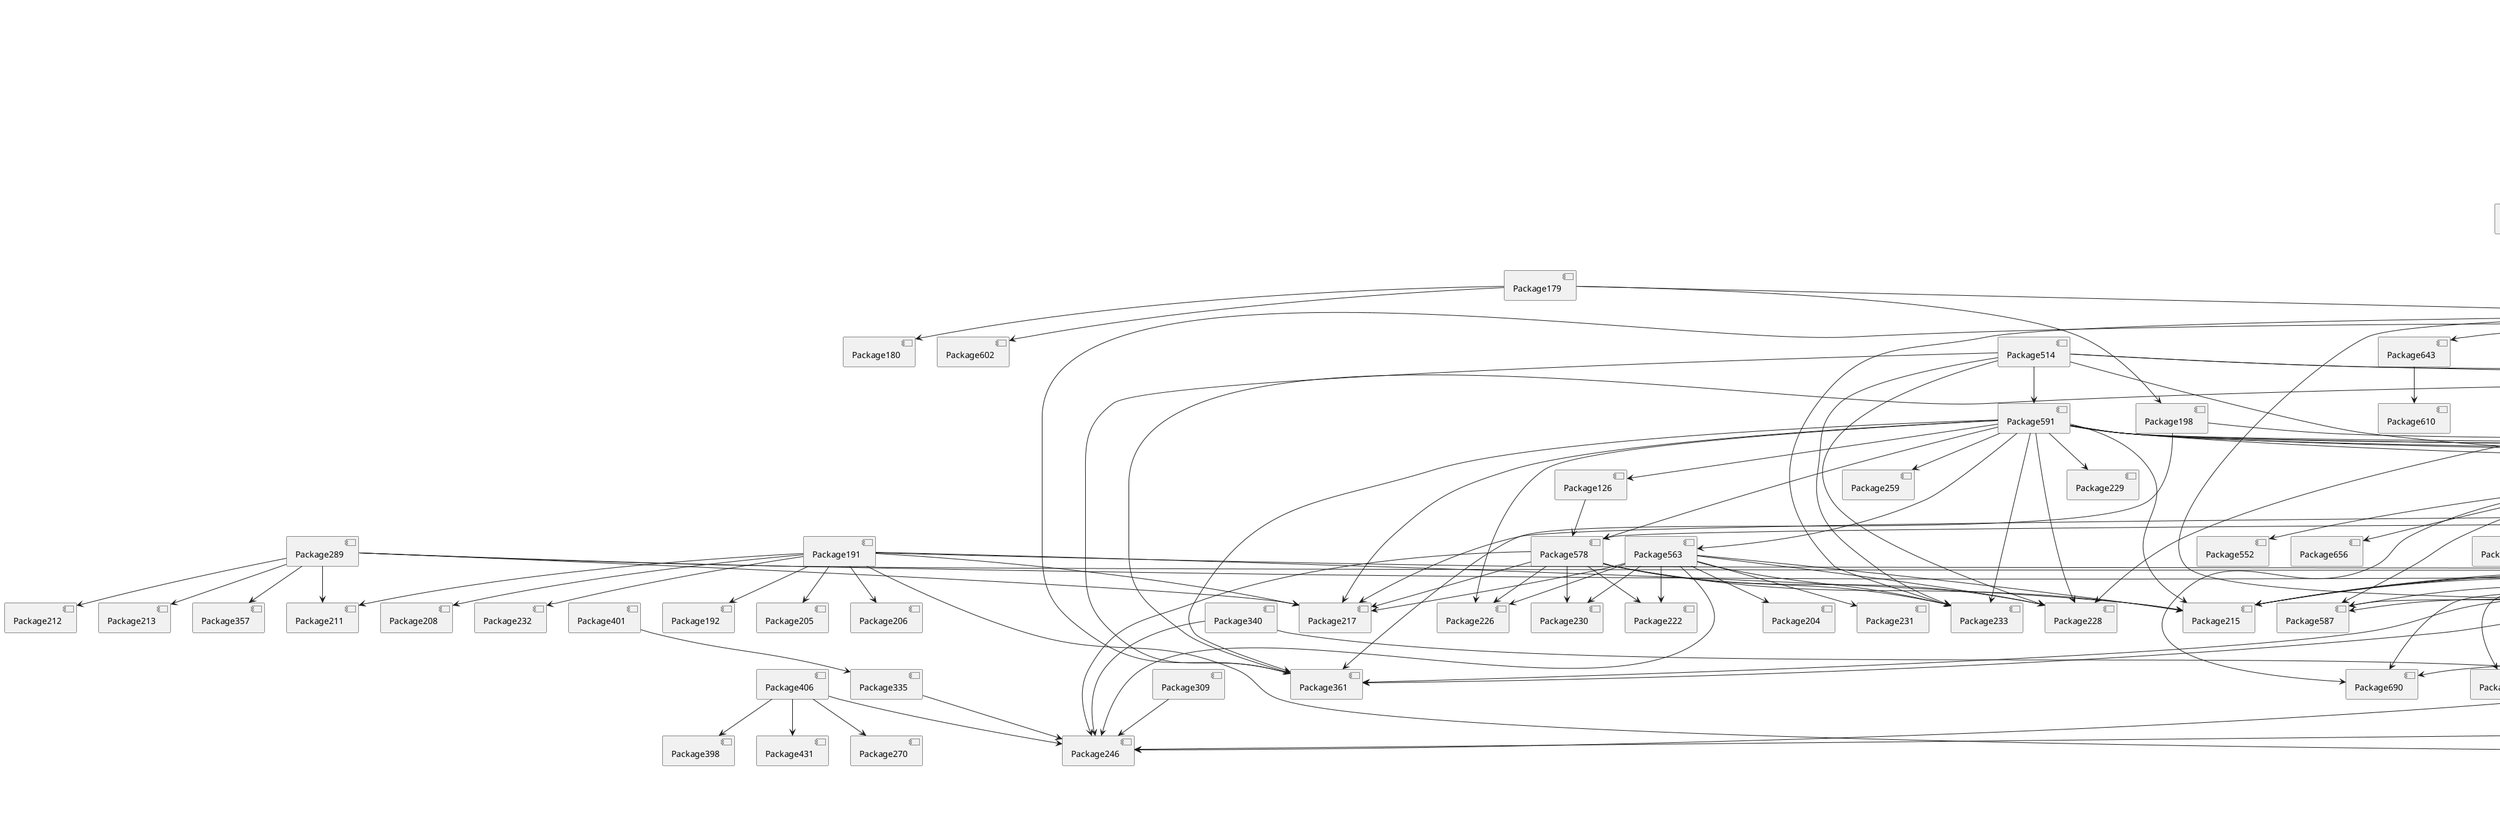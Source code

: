 @startuml
component Package3
component Package51
component Package297
component Package570
component Package175
component Package55
component Package508
component Package523
component Package591
component Package414
component Package283
component Package446
component Package405
component Package490
component Package339
component Package532
component Package171
component Package585
component Package432
component Package140
component Package519
component Package407
component Package631
component Package186
component Package102
component Package289
component Package546
component Package437
component Package54
component Package630
component Package646
component Package456
component Package413
component Package447
component Package548
component Package307
component Package582
component Package495
component Package541
component Package87
component Package199
component Package609
component Package139
component Package549
component Package281
component Package105
component Package543
component Package278
component Package485
component Package275
component Package53
component Package191
component Package624
component Package201
component Package489
component Package340
component Package529
component Package125
component Package534
component Package537
component Package559
component Package323
component Package287
component Package133
component Package491
component Package498
component Package603
component Package521
component Package282
component Package502
component Package129
component Package487
component Package299
component Package535
component Package430
component Package326
component Package486
component Package638
component Package504
component Package518
component Package538
component Package342
component Package539
component Package542
component Package293
component Package436
component Package346
component Package598
component Package493
component Package477
component Package279
component Package501
component Package159
component Package406
component Package56
component Package343
component Package648
component Package153
component Package403
component Package516
component Package336
component Package615
component Package202
component Package496
component Package476
component Package633
component Package274
component Package527
component Package276
component Package306
component Package284
component Package608
component Package286
component Package515
component Package161
component Package509
component Package645
component Package312
component Package579
component Package488
component Package404
component Package421
component Package526
component Package302
component Package511
component Package612
component Package410
component Package604
component Package573
component Package500
component Package494
component Package574
component Package512
component Package415
component Package154
component Package308
component Package309
component Package530
component Package503
component Package507
component Package522
component Package497
component Package277
component Package513
component Package181
component Package314
component Package545
component Package179
component Package525
component Package517
component Package625
component Package104
component Package506
component Package311
component Package298
component Package560
component Package461
component Package540
component Package606
component Package649
component Package52
component Package335
component Package605
component Package577
component Package505
component Package134
component Package514
component Package401
component Package618
component Package295
component Package416
component Package533
component Package167
component Package611
component Package402
component Package632
component Package455
component Package168
component Package544
component Package626
component Package337
component Package310
component Package499
component Package331
component Package576
component Package647
component Package528
component Package531
component Package301
component Package280
component Package296
component Package347
component Package189
component Package300
component Package550
component Package132
component Package459
component Package152
component Package650
component Package520
component Package617
component Package492
component Package613
component Package1
component Package408
component Package536
component Package143
component Package285
component Package288
component Package409
component Package163
component Package400
component Package411
component Package315
component Package439
component Package165
component Package108
component Package106
component Package313
component Package203
component Package120
component Package428
component Package84
component Package294
component Package628
component Package524
component Package292
component Package304
component Package90
component Package164
component Package317
component Package412
component Package510
component Package178
component Package422
component Package547
component Package157
component Package303
component Package623
component Package124
component Package2
component Package166
component Package291
component Package162
component Package290
component Package305
component Package4
component Package5
component Package6
component Package7
component Package8
component Package9
component Package10
component Package11
component Package12
component Package13
component Package14
component Package15
component Package16
component Package17
component Package18
component Package19
component Package20
component Package21
component Package22
component Package23
component Package24
component Package25
component Package26
component Package27
component Package28
component Package29
component Package30
component Package31
component Package32
component Package33
component Package34
component Package35
component Package36
component Package37
component Package38
component Package39
component Package40
component Package41
component Package42
component Package43
component Package44
component Package45
component Package46
component Package47
component Package48
component Package49
component Package50
component Package57
component Package58
component Package59
component Package60
component Package61
component Package62
component Package63
component Package64
component Package65
component Package66
component Package67
component Package68
component Package69
component Package70
component Package71
component Package72
component Package73
component Package74
component Package75
component Package76
component Package77
component Package78
component Package79
component Package80
component Package81
component Package82
component Package83
component Package85
component Package86
component Package88
component Package89
component Package91
component Package92
component Package93
component Package94
component Package95
component Package96
component Package97
component Package98
component Package99
component Package100
component Package101
component Package103
component Package107
component Package109
component Package110
component Package111
component Package112
component Package113
component Package114
component Package115
component Package116
component Package117
component Package118
component Package119
component Package121
component Package122
component Package123
component Package126
component Package127
component Package128
component Package130
component Package131
component Package135
component Package136
component Package137
component Package138
component Package141
component Package142
component Package144
component Package145
component Package146
component Package147
component Package148
component Package149
component Package150
component Package151
component Package155
component Package156
component Package158
component Package160
component Package169
component Package170
component Package174
component Package177
component Package180
component Package182
component Package183
component Package184
component Package185
component Package187
component Package188
component Package190
component Package192
component Package198
component Package204
component Package205
component Package206
component Package207
component Package208
component Package209
component Package210
component Package211
component Package212
component Package213
component Package214
component Package215
component Package216
component Package217
component Package218
component Package219
component Package220
component Package221
component Package222
component Package223
component Package224
component Package225
component Package226
component Package227
component Package228
component Package229
component Package230
component Package231
component Package232
component Package233
component Package234
component Package235
component Package236
component Package237
component Package238
component Package239
component Package240
component Package241
component Package242
component Package243
component Package244
component Package245
component Package246
component Package247
component Package248
component Package249
component Package250
component Package251
component Package252
component Package253
component Package254
component Package255
component Package256
component Package257
component Package258
component Package259
component Package260
component Package261
component Package262
component Package263
component Package264
component Package265
component Package266
component Package267
component Package268
component Package269
component Package270
component Package271
component Package272
component Package273
component Package316
component Package318
component Package319
component Package320
component Package321
component Package322
component Package324
component Package325
component Package327
component Package328
component Package329
component Package330
component Package332
component Package333
component Package334
component Package338
component Package341
component Package344
component Package345
component Package348
component Package349
component Package350
component Package351
component Package352
component Package353
component Package354
component Package355
component Package356
component Package357
component Package358
component Package359
component Package360
component Package361
component Package362
component Package363
component Package364
component Package365
component Package366
component Package367
component Package368
component Package369
component Package370
component Package371
component Package372
component Package373
component Package374
component Package375
component Package376
component Package377
component Package378
component Package379
component Package380
component Package381
component Package382
component Package383
component Package384
component Package385
component Package386
component Package387
component Package388
component Package389
component Package390
component Package391
component Package392
component Package393
component Package394
component Package395
component Package396
component Package397
component Package398
component Package399
component Package417
component Package418
component Package419
component Package420
component Package423
component Package424
component Package425
component Package426
component Package427
component Package429
component Package431
component Package433
component Package434
component Package435
component Package438
component Package440
component Package441
component Package442
component Package443
component Package444
component Package445
component Package448
component Package449
component Package450
component Package451
component Package452
component Package453
component Package454
component Package457
component Package458
component Package460
component Package462
component Package463
component Package464
component Package465
component Package466
component Package467
component Package468
component Package469
component Package470
component Package471
component Package472
component Package473
component Package474
component Package475
component Package478
component Package479
component Package480
component Package481
component Package482
component Package483
component Package484
component Package551
component Package552
component Package553
component Package554
component Package555
component Package556
component Package557
component Package558
component Package561
component Package562
component Package563
component Package564
component Package565
component Package566
component Package567
component Package568
component Package569
component Package571
component Package572
component Package575
component Package578
component Package580
component Package581
component Package583
component Package584
component Package586
component Package587
component Package588
component Package589
component Package590
component Package592
component Package593
component Package594
component Package595
component Package596
component Package597
component Package599
component Package600
component Package601
component Package602
component Package607
component Package610
component Package614
component Package616
component Package621
component Package622
component Package627
component Package629
component Package634
component Package635
component Package636
component Package637
component Package639
component Package640
component Package641
component Package642
component Package643
component Package644
component Package651
component Package652
component Package653
component Package654
component Package655
component Package656
component Package657
component Package658
component Package659
component Package660
component Package661
component Package662
component Package663
component Package664
component Package665
component Package666
component Package667
component Package668
component Package669
component Package670
component Package671
component Package672
component Package673
component Package674
component Package675
component Package676
component Package677
component Package678
component Package679
component Package680
component Package681
component Package682
component Package683
component Package684
component Package685
component Package686
component Package687
component Package688
component Package689
component Package690
component Package691
component Package692
component Package693
component Package694
component Package695
component Package696
component Package697
component Package698
component Package699
component Package700
component Package701
component Package702
component Package703
component Package704
component Package705
component Package706
component Package707
component O-Package
Package3 --> Package4
Package3 --> Package5
Package3 --> Package6
Package3 --> Package7
Package3 --> Package8
Package3 --> Package9
Package3 --> Package10
Package3 --> Package11
Package3 --> Package12
Package3 --> Package13
Package3 --> Package14
Package3 --> Package15
Package3 --> Package16
Package3 --> Package17
Package3 --> Package18
Package3 --> Package19
Package3 --> Package20
Package3 --> Package23
Package3 --> Package25
Package3 --> Package673
Package51 --> Package37
Package51 --> Package50
Package51 --> Package242
Package51 --> Package578
Package297 --> Package236
Package297 --> Package245
Package297 --> Package327
Package297 --> Package368
Package297 --> Package458
Package570 --> Package570
Package570 --> Package621
Package570 --> Package622
Package570 --> Package68
Package570 --> Package110
Package570 --> Package117
Package570 --> Package236
Package570 --> Package251
Package570 --> Package273
Package570 --> Package361
Package570 --> Package364
Package570 --> Package580
Package570 --> Package581
Package175 --> Package175
Package175 --> Package185
Package175 --> Package184
Package175 --> Package609
Package175 --> Package19
Package175 --> Package20
Package175 --> Package23
Package175 --> Package27
Package175 --> Package43
Package175 --> Package45
Package175 --> Package48
Package175 --> Package81
Package175 --> Package101
Package175 --> Package107
Package175 --> Package111
Package175 --> Package113
Package175 --> Package118
Package175 --> Package160
Package175 --> Package209
Package175 --> Package218
Package175 --> Package355
Package175 --> Package444
Package175 --> Package458
Package175 --> Package460
Package175 --> Package595
Package175 --> Package636
Package175 --> Package673
Package175 --> Package199
Package175 --> Package360
Package175 --> Package637
Package175 --> Package644
Package175 --> Package671
Package55 --> Package41
Package55 --> Package58
Package55 --> Package62
Package55 --> Package64
Package55 --> Package65
Package55 --> Package77
Package55 --> Package80
Package55 --> Package142
Package55 --> Package221
Package55 --> Package240
Package55 --> Package458
Package508 --> Package393
Package508 --> Package463
Package508 --> Package675
Package508 --> Package676
Package523 --> Package570
Package523 --> Package675
Package523 --> Package676
Package591 --> Package126
Package591 --> Package215
Package591 --> Package217
Package591 --> Package226
Package591 --> Package228
Package591 --> Package229
Package591 --> Package233
Package591 --> Package236
Package591 --> Package251
Package591 --> Package255
Package591 --> Package258
Package591 --> Package259
Package591 --> Package361
Package591 --> Package364
Package591 --> Package458
Package591 --> Package563
Package591 --> Package578
Package414 --> Package426
Package414 --> Package465
Package414 --> Package466
Package414 --> Package467
Package414 --> Package471
Package414 --> Package483
Package283 --> Package236
Package283 --> Package322
Package283 --> Package327
Package283 --> Package368
Package283 --> Package371
Package446 --> Package359
Package446 --> Package470
Package405 --> Package243
Package405 --> Package253
Package405 --> Package267
Package405 --> Package271
Package405 --> Package324
Package405 --> Package349
Package405 --> Package353
Package405 --> Package423
Package405 --> Package424
Package405 --> Package425
Package405 --> Package435
Package405 --> Package451
Package405 --> Package452
Package405 --> Package453
Package405 --> Package457
Package405 --> Package484
Package490 --> Package552
Package490 --> Package562
Package490 --> Package587
Package490 --> Package588
Package490 --> Package593
Package490 --> Package656
Package490 --> Package690
Package490 --> Package693
Package490 --> Package694
Package490 --> Package695
Package490 --> Package696
Package339 --> Package49
Package339 --> Package249
Package339 --> Package260
Package339 --> Package268
Package339 --> Package344
Package339 --> Package662
Package339 --> Package663
Package339 --> Package666
Package339 --> Package684
Package532 --> Package228
Package532 --> Package233
Package532 --> Package236
Package532 --> Package361
Package532 --> Package364
Package532 --> Package570
Package532 --> Package676
Package532 --> Package685
Package171 --> Package27
Package171 --> Package31
Package171 --> Package32
Package171 --> Package45
Package171 --> Package64
Package171 --> Package67
Package171 --> Package75
Package171 --> Package170
Package171 --> Package250
Package171 --> Package444
Package171 --> Package460
Package585 --> Package215
Package585 --> Package216
Package585 --> Package235
Package585 --> Package268
Package585 --> Package575
Package432 --> Package253
Package432 --> Package271
Package432 --> Package329
Package432 --> Package435
Package432 --> Package457
Package432 --> Package467
Package432 --> Package484
Package140 --> Package642
Package140 --> Package701
Package140 --> Package702
Package140 --> Package705
Package140 --> Package706
Package519 --> Package570
Package519 --> Package675
Package519 --> Package676
Package407 --> Package19
Package407 --> Package20
Package407 --> Package21
Package407 --> Package22
Package407 --> Package23
Package407 --> Package24
Package631 --> Package627
Package631 --> Package634
Package186 --> Package183
Package102 --> Package40
Package102 --> Package76
Package102 --> Package114
Package102 --> Package128
Package102 --> Package130
Package102 --> Package135
Package102 --> Package354
Package102 --> Package355
Package102 --> Package671
Package102 --> Package677
Package289 --> Package211
Package289 --> Package212
Package289 --> Package213
Package289 --> Package217
Package289 --> Package357
Package289 --> Package663
Package289 --> Package666
Package546 --> Package397
Package546 --> Package570
Package546 --> Package668
Package437 --> Package460
Package54 --> Package57
Package54 --> Package59
Package54 --> Package61
Package630 --> Package175
Package646 --> Package651
Package646 --> Package652
Package646 --> Package653
Package646 --> Package654
Package456 --> Package72
Package456 --> Package99
Package456 --> Package123
Package456 --> Package131
Package456 --> Package264
Package456 --> Package429
Package456 --> Package445
Package456 --> Package449
Package413 --> Package349
Package413 --> Package484
Package447 --> Package438
Package447 --> Package458
Package548 --> Package107
Package548 --> Package111
Package548 --> Package360
Package548 --> Package458
Package548 --> Package566
Package548 --> Package589
Package548 --> Package685
Package548 --> Package686
Package307 --> Package341
Package582 --> Package46
Package582 --> Package215
Package582 --> Package216
Package582 --> Package220
Package582 --> Package236
Package582 --> Package258
Package582 --> Package360
Package582 --> Package462
Package582 --> Package463
Package582 --> Package575
Package495 --> Package565
Package495 --> Package567
Package495 --> Package675
Package495 --> Package676
Package541 --> Package395
Package541 --> Package554
Package541 --> Package575
Package541 --> Package668
Package87 --> Package36
Package87 --> Package69
Package87 --> Package83
Package87 --> Package88
Package87 --> Package89
Package87 --> Package221
Package87 --> Package318
Package87 --> Package330
Package87 --> Package657
Package87 --> Package658
Package87 --> Package659
Package87 --> Package660
Package199 --> Package42
Package199 --> Package43
Package199 --> Package71
Package199 --> Package190
Package199 --> Package199
Package199 --> Package642
Package199 --> Package175
Package199 --> Package419
Package199 --> Package596
Package609 --> Package175
Package609 --> Package609
Package609 --> Package642
Package609 --> Package187
Package609 --> Package444
Package139 --> Package71
Package139 --> Package378
Package139 --> Package462
Package139 --> Package639
Package139 --> Package701
Package139 --> Package702
Package139 --> Package705
Package139 --> Package706
Package549 --> Package107
Package549 --> Package111
Package549 --> Package360
Package549 --> Package458
Package549 --> Package566
Package549 --> Package589
Package549 --> Package685
Package549 --> Package686
Package281 --> Package382
Package281 --> Package419
Package105 --> Package27
Package105 --> Package28
Package105 --> Package38
Package105 --> Package43
Package105 --> Package44
Package105 --> Package45
Package105 --> Package103
Package105 --> Package110
Package105 --> Package112
Package543 --> Package554
Package543 --> Package567
Package543 --> Package575
Package543 --> Package594
Package543 --> Package668
Package278 --> Package236
Package278 --> Package245
Package278 --> Package385
Package278 --> Package462
Package485 --> Package27
Package485 --> Package107
Package485 --> Package111
Package485 --> Package360
Package485 --> Package463
Package485 --> Package566
Package485 --> Package685
Package485 --> Package686
Package275 --> Package236
Package275 --> Package245
Package275 --> Package379
Package275 --> Package462
Package53 --> Package64
Package53 --> Package65
Package53 --> Package77
Package53 --> Package78
Package53 --> Package80
Package53 --> Package458
Package191 --> Package192
Package191 --> Package205
Package191 --> Package206
Package191 --> Package208
Package191 --> Package211
Package191 --> Package215
Package191 --> Package217
Package191 --> Package232
Package191 --> Package241
Package191 --> Package458
Package624 --> Package187
Package624 --> Package609
Package201 --> Package169
Package201 --> Package171
Package489 --> Package561
Package340 --> Package246
Package340 --> Package333
Package529 --> Package236
Package529 --> Package594
Package529 --> Package675
Package529 --> Package676
Package125 --> Package182
Package125 --> Package236
Package125 --> Package245
Package125 --> Package258
Package125 --> Package360
Package125 --> Package454
Package125 --> Package460
Package534 --> Package268
Package534 --> Package558
Package537 --> Package397
Package537 --> Package554
Package537 --> Package575
Package537 --> Package668
Package559 --> Package258
Package559 --> Package575
Package323 --> Package236
Package323 --> Package243
Package323 --> Package244
Package323 --> Package245
Package323 --> Package254
Package323 --> Package268
Package323 --> Package341
Package323 --> Package458
Package287 --> Package236
Package287 --> Package245
Package287 --> Package349
Package287 --> Package362
Package287 --> Package458
Package287 --> Package462
Package287 --> Package691
Package133 --> Package105
Package133 --> Package111
Package133 --> Package115
Package133 --> Package458
Package491 --> Package562
Package491 --> Package587
Package491 --> Package588
Package491 --> Package593
Package491 --> Package690
Package491 --> Package693
Package491 --> Package694
Package491 --> Package695
Package491 --> Package696
Package498 --> Package234
Package498 --> Package583
Package498 --> Package584
Package498 --> Package685
Package498 --> Package686
Package603 --> Package175
Package603 --> Package184
Package603 --> Package609
Package521 --> Package391
Package521 --> Package685
Package521 --> Package686
Package282 --> Package236
Package282 --> Package245
Package282 --> Package350
Package282 --> Package390
Package282 --> Package462
Package502 --> Package567
Package502 --> Package675
Package502 --> Package676
Package129 --> Package93
Package129 --> Package263
Package487 --> Package109
Package487 --> Package685
Package487 --> Package686
Package299 --> Package268
Package299 --> Package662
Package535 --> Package207
Package535 --> Package564
Package535 --> Package597
Package535 --> Package685
Package535 --> Package686
Package430 --> Package369
Package430 --> Package474
Package326 --> Package254
Package326 --> Package268
Package326 --> Package341
Package486 --> Package234
Package486 --> Package551
Package486 --> Package675
Package486 --> Package676
Package638 --> Package187
Package504 --> Package570
Package504 --> Package676
Package518 --> Package554
Package518 --> Package567
Package538 --> Package554
Package538 --> Package567
Package538 --> Package575
Package538 --> Package594
Package538 --> Package668
Package342 --> Package268
Package539 --> Package393
Package539 --> Package570
Package539 --> Package668
Package542 --> Package395
Package542 --> Package554
Package542 --> Package575
Package542 --> Package667
Package542 --> Package668
Package293 --> Package261
Package293 --> Package268
Package436 --> Package329
Package436 --> Package434
Package436 --> Package438
Package436 --> Package453
Package436 --> Package467
Package346 --> Package249
Package346 --> Package268
Package346 --> Package344
Package346 --> Package674
Package598 --> Package554
Package598 --> Package565
Package598 --> Package567
Package598 --> Package586
Package598 --> Package595
Package598 --> Package599
Package493 --> Package258
Package493 --> Package261
Package493 --> Package268
Package477 --> Package420
Package477 --> Package427
Package477 --> Package433
Package477 --> Package454
Package477 --> Package482
Package279 --> Package236
Package279 --> Package245
Package279 --> Package363
Package279 --> Package365
Package279 --> Package419
Package501 --> Package122
Package501 --> Package575
Package501 --> Package586
Package501 --> Package592
Package501 --> Package685
Package501 --> Package686
Package159 --> Package155
Package406 --> Package246
Package406 --> Package270
Package406 --> Package398
Package406 --> Package431
Package56 --> Package360
Package343 --> Package692
Package648 --> Package653
Package648 --> Package654
Package153 --> Package145
Package403 --> Package670
Package403 --> Package678
Package403 --> Package679
Package403 --> Package680
Package516 --> Package223
Package516 --> Package240
Package516 --> Package393
Package516 --> Package463
Package516 --> Package592
Package516 --> Package675
Package516 --> Package676
Package336 --> Package243
Package336 --> Package268
Package615 --> Package614
Package202 --> Package175
Package202 --> Package601
Package496 --> Package236
Package476 --> Package417
Package476 --> Package418
Package633 --> Package598
Package274 --> Package379
Package274 --> Package385
Package274 --> Package419
Package527 --> Package565
Package527 --> Package572
Package527 --> Package589
Package527 --> Package676
Package527 --> Package685
Package276 --> Package236
Package276 --> Package245
Package276 --> Package350
Package276 --> Package372
Package276 --> Package458
Package276 --> Package462
Package306 --> Package268
Package284 --> Package382
Package284 --> Package419
Package608 --> Package609
Package608 --> Package624
Package286 --> Package236
Package286 --> Package245
Package286 --> Package321
Package286 --> Package351
Package286 --> Package382
Package286 --> Package458
Package286 --> Package462
Package515 --> Package558
Package161 --> Package57
Package161 --> Package59
Package161 --> Package60
Package509 --> Package389
Package509 --> Package675
Package509 --> Package676
Package645 --> Package651
Package645 --> Package652
Package645 --> Package653
Package645 --> Package654
Package312 --> Package348
Package579 --> Package458
Package488 --> Package262
Package404 --> Package370
Package404 --> Package424
Package404 --> Package425
Package421 --> Package253
Package421 --> Package267
Package421 --> Package426
Package421 --> Package467
Package526 --> Package268
Package526 --> Package558
Package302 --> Package380
Package511 --> Package86
Package511 --> Package388
Package511 --> Package685
Package511 --> Package686
Package612 --> Package638
Package410 --> Package456
Package604 --> Package247
Package604 --> Package480
Package604 --> Package481
Package573 --> Package111
Package500 --> Package234
Package500 --> Package582
Package500 --> Package583
Package500 --> Package685
Package500 --> Package686
Package494 --> Package554
Package494 --> Package562
Package494 --> Package675
Package494 --> Package676
Package574 --> Package248
Package574 --> Package257
Package574 --> Package258
Package574 --> Package562
Package574 --> Package567
Package512 --> Package86
Package512 --> Package388
Package415 --> Package220
Package415 --> Package268
Package415 --> Package399
Package154 --> Package149
Package308 --> Package332
Package308 --> Package334
Package308 --> Package663
Package309 --> Package246
Package530 --> Package573
Package530 --> Package574
Package530 --> Package685
Package530 --> Package686
Package503 --> Package565
Package503 --> Package589
Package503 --> Package675
Package503 --> Package676
Package507 --> Package268
Package507 --> Package558
Package522 --> Package561
Package522 --> Package570
Package522 --> Package573
Package497 --> Package675
Package497 --> Package676
Package277 --> Package385
Package277 --> Package419
Package513 --> Package364
Package513 --> Package567
Package513 --> Package675
Package513 --> Package676
Package181 --> Package182
Package314 --> Package333
Package545 --> Package393
Package545 --> Package570
Package545 --> Package668
Package179 --> Package180
Package179 --> Package198
Package179 --> Package602
Package179 --> Package637
Package525 --> Package567
Package525 --> Package675
Package525 --> Package676
Package517 --> Package570
Package517 --> Package676
Package625 --> Package187
Package625 --> Package481
Package104 --> Package85
Package104 --> Package94
Package104 --> Package95
Package104 --> Package96
Package506 --> Package570
Package506 --> Package685
Package506 --> Package686
Package311 --> Package243
Package298 --> Package236
Package298 --> Package245
Package298 --> Package386
Package298 --> Package462
Package560 --> Package554
Package560 --> Package565
Package560 --> Package567
Package461 --> Package438
Package540 --> Package395
Package540 --> Package667
Package540 --> Package668
Package606 --> Package655
Package649 --> Package651
Package649 --> Package653
Package649 --> Package654
Package52 --> Package41
Package52 --> Package58
Package52 --> Package79
Package335 --> Package246
Package605 --> Package316
Package577 --> Package554
Package505 --> Package393
Package505 --> Package675
Package505 --> Package676
Package134 --> Package130
Package514 --> Package228
Package514 --> Package233
Package514 --> Package361
Package514 --> Package364
Package514 --> Package591
Package514 --> Package685
Package514 --> Package686
Package401 --> Package335
Package618 --> Package609
Package618 --> Package624
Package295 --> Package219
Package295 --> Package352
Package416 --> Package271
Package533 --> Package554
Package533 --> Package569
Package533 --> Package575
Package167 --> Package687
Package611 --> Package612
Package402 --> Package454
Package632 --> Package629
Package632 --> Package633
Package455 --> Package457
Package168 --> Package182
Package544 --> Package396
Package544 --> Package668
Package626 --> Package175
Package337 --> Package341
Package337 --> Package684
Package310 --> Package243
Package499 --> Package234
Package499 --> Package585
Package499 --> Package685
Package499 --> Package686
Package331 --> Package662
Package331 --> Package663
Package576 --> Package376
Package647 --> Package651
Package647 --> Package652
Package647 --> Package653
Package647 --> Package654
Package528 --> Package570
Package528 --> Package676
Package531 --> Package366
Package531 --> Package567
Package531 --> Package675
Package531 --> Package676
Package301 --> Package345
Package280 --> Package236
Package280 --> Package245
Package280 --> Package350
Package280 --> Package384
Package296 --> Package236
Package296 --> Package245
Package296 --> Package350
Package296 --> Package392
Package347 --> Package339
Package189 --> Package188
Package300 --> Package375
Package550 --> Package107
Package550 --> Package111
Package550 --> Package210
Package550 --> Package215
Package550 --> Package216
Package550 --> Package217
Package550 --> Package224
Package132 --> Package97
Package132 --> Package110
Package132 --> Package111
Package459 --> Package456
Package152 --> Package158
Package650 --> Package654
Package520 --> Package240
Package520 --> Package393
Package520 --> Package685
Package520 --> Package686
Package617 --> Package608
Package492 --> Package256
Package492 --> Package676
Package613 --> Package638
Package1 --> Package175
Package408 --> Package358
Package536 --> Package569
Package143 --> Package152
Package285 --> Package319
Package288 --> Package324
Package409 --> Package707
Package163 --> Package187
Package400 --> Package218
Package400 --> Package225
Package411 --> Package457
Package315 --> Package332
Package315 --> Package334
Package315 --> Package663
Package439 --> Package242
Package165 --> Package187
Package108 --> Package107
Package108 --> Package239
Package106 --> Package697
Package313 --> Package243
Package203 --> Package186
Package120 --> Package67
Package428 --> Package477
Package84 --> Package258
Package294 --> Package261
Package294 --> Package268
Package628 --> Package607
Package524 --> Package558
Package524 --> Package676
Package292 --> Package381
Package304 --> Package268
Package90 --> Package269
Package164 --> Package187
Package317 --> Package268
Package412 --> Package399
Package510 --> Package251
Package178 --> Package187
Package422 --> Package369
Package547 --> Package558
Package157 --> Package703
Package303 --> Package258
Package623 --> Package187
Package623 --> Package609
Package124 --> Package424
Package2 --> Package687
Package166 --> Package175
Package291 --> Package373
Package162 --> Package187
Package290 --> Package374
Package305 --> Package343
Package97 --> Package251
Package97 --> Package378
Package97 --> Package672
Package97 --> Package689
Package97 --> Package701
Package97 --> Package705
Package97 --> Package706
Package99 --> Package33
Package99 --> Package34
Package99 --> Package73
Package99 --> Package239
Package101 --> Package67
Package101 --> Package236
Package101 --> Package245
Package103 --> Package147
Package107 --> Package26
Package107 --> Package35
Package107 --> Package38
Package107 --> Package39
Package107 --> Package46
Package107 --> Package49
Package107 --> Package70
Package107 --> Package91
Package107 --> Package101
Package107 --> Package137
Package107 --> Package239
Package107 --> Package241
Package107 --> Package243
Package107 --> Package263
Package107 --> Package438
Package107 --> Package463
Package107 --> Package659
Package107 --> Package661
Package107 --> Package681
Package107 --> Package689
Package109 --> Package111
Package109 --> Package144
Package109 --> Package174
Package110 --> Package46
Package111 --> Package43
Package111 --> Package45
Package111 --> Package91
Package111 --> Package101
Package111 --> Package127
Package111 --> Package128
Package111 --> Package150
Package111 --> Package239
Package111 --> Package354
Package111 --> Package356
Package111 --> Package458
Package111 --> Package462
Package111 --> Package468
Package111 --> Package659
Package111 --> Package664
Package111 --> Package665
Package112 --> Package46
Package113 --> Package35
Package113 --> Package92
Package113 --> Package118
Package114 --> Package443
Package116 --> Package39
Package116 --> Package98
Package116 --> Package111
Package116 --> Package114
Package116 --> Package130
Package117 --> Package35
Package117 --> Package39
Package117 --> Package46
Package117 --> Package97
Package117 --> Package98
Package117 --> Package111
Package117 --> Package116
Package117 --> Package130
Package117 --> Package269
Package117 --> Package419
Package117 --> Package444
Package117 --> Package463
Package117 --> Package475
Package118 --> Package46
Package118 --> Package112
Package118 --> Package269
Package119 --> Package239
Package121 --> Package360
Package122 --> Package360
Package122 --> Package592
Package123 --> Package73
Package123 --> Package119
Package123 --> Package242
Package123 --> Package243
Package126 --> Package578
Package127 --> Package151
Package127 --> Package158
Package127 --> Package448
Package127 --> Package699
Package127 --> Package701
Package127 --> Package705
Package127 --> Package706
Package128 --> Package46
Package128 --> Package47
Package128 --> Package136
Package128 --> Package151
Package128 --> Package156
Package128 --> Package158
Package128 --> Package463
Package128 --> Package642
Package128 --> Package688
Package128 --> Package690
Package128 --> Package701
Package128 --> Package705
Package128 --> Package706
Package130 --> Package30
Package130 --> Package35
Package130 --> Package46
Package130 --> Package71
Package130 --> Package82
Package130 --> Package137
Package130 --> Package214
Package130 --> Package251
Package130 --> Package265
Package130 --> Package458
Package130 --> Package462
Package130 --> Package639
Package130 --> Package642
Package130 --> Package689
Package130 --> Package700
Package130 --> Package701
Package130 --> Package704
Package130 --> Package705
Package130 --> Package706
Package131 --> Package73
Package135 --> Package251
Package136 --> Package440
Package136 --> Package463
Package145 --> Package146
Package147 --> Package146
Package151 --> Package29
Package158 --> Package148
Package170 --> Package227
Package177 --> Package175
Package177 --> Package185
Package177 --> Package641
Package183 --> Package187
Package184 --> Package175
Package184 --> Package177
Package198 --> Package361
Package198 --> Package364
Package319 --> Package238
Package319 --> Package458
Package319 --> Package463
Package320 --> Package322
Package320 --> Package327
Package320 --> Package368
Package320 --> Package371
Package321 --> Package261
Package321 --> Package268
Package322 --> Package236
Package322 --> Package243
Package322 --> Package244
Package322 --> Package245
Package322 --> Package254
Package322 --> Package268
Package322 --> Package341
Package322 --> Package458
Package324 --> Package325
Package324 --> Package329
Package327 --> Package325
Package328 --> Package329
Package329 --> Package327
Package333 --> Package237
Package333 --> Package241
Package333 --> Package246
Package338 --> Package383
Package341 --> Package246
Package341 --> Package266
Package341 --> Package268
Package341 --> Package333
Package341 --> Package334
Package344 --> Package341
Package350 --> Package462
Package419 --> Package484
Package423 --> Package253
Package423 --> Package328
Package423 --> Package349
Package423 --> Package453
Package423 --> Package454
Package424 --> Package236
Package424 --> Package253
Package424 --> Package319
Package424 --> Package320
Package424 --> Package338
Package424 --> Package367
Package424 --> Package368
Package424 --> Package452
Package424 --> Package454
Package425 --> Package63
Package425 --> Package74
Package425 --> Package100
Package425 --> Package141
Package425 --> Package261
Package425 --> Package268
Package425 --> Package557
Package425 --> Package575
Package425 --> Package669
Package425 --> Package698
Package429 --> Package66
Package429 --> Package442
Package434 --> Package467
Package441 --> Package66
Package441 --> Package450
Package443 --> Package419
Package443 --> Package444
Package443 --> Package464
Package443 --> Package465
Package443 --> Package466
Package443 --> Package472
Package444 --> Package463
Package449 --> Package66
Package449 --> Package72
Package449 --> Package441
Package449 --> Package442
Package449 --> Package450
Package451 --> Package239
Package452 --> Package707
Package457 --> Package460
Package457 --> Package478
Package457 --> Package479
Package457 --> Package683
Package462 --> Package419
Package467 --> Package465
Package467 --> Package469
Package467 --> Package471
Package467 --> Package473
Package467 --> Package483
Package470 --> Package419
Package470 --> Package467
Package475 --> Package419
Package475 --> Package444
Package475 --> Package462
Package475 --> Package463
Package475 --> Package464
Package475 --> Package466
Package482 --> Package457
Package551 --> Package235
Package551 --> Package377
Package551 --> Package387
Package551 --> Package394
Package551 --> Package575
Package551 --> Package583
Package551 --> Package600
Package554 --> Package251
Package554 --> Package252
Package554 --> Package458
Package554 --> Package555
Package554 --> Package562
Package554 --> Package567
Package554 --> Package570
Package554 --> Package575
Package554 --> Package580
Package554 --> Package590
Package558 --> Package376
Package563 --> Package204
Package563 --> Package215
Package563 --> Package217
Package563 --> Package222
Package563 --> Package226
Package563 --> Package228
Package563 --> Package230
Package563 --> Package231
Package563 --> Package233
Package563 --> Package246
Package564 --> Package207
Package564 --> Package258
Package564 --> Package361
Package565 --> Package236
Package565 --> Package553
Package565 --> Package569
Package568 --> Package243
Package568 --> Package260
Package569 --> Package46
Package569 --> Package117
Package569 --> Package236
Package569 --> Package245
Package569 --> Package251
Package569 --> Package255
Package569 --> Package361
Package569 --> Package364
Package569 --> Package458
Package569 --> Package568
Package575 --> Package261
Package575 --> Package268
Package575 --> Package556
Package575 --> Package562
Package575 --> Package571
Package575 --> Package597
Package578 --> Package215
Package578 --> Package217
Package578 --> Package222
Package578 --> Package226
Package578 --> Package228
Package578 --> Package230
Package578 --> Package233
Package578 --> Package246
Package580 --> Package571
Package581 --> Package571
Package583 --> Package215
Package583 --> Package216
Package583 --> Package220
Package584 --> Package258
Package584 --> Package583
Package586 --> Package121
Package586 --> Package248
Package586 --> Package272
Package586 --> Package592
Package588 --> Package587
Package590 --> Package587
Package597 --> Package564
Package599 --> Package562
Package621 --> Package616
Package622 --> Package138
Package622 --> Package570
Package622 --> Package616
Package629 --> Package186
Package639 --> Package640
Package640 --> Package635
Package640 --> Package655
Package642 --> Package570
Package642 --> Package621
Package642 --> Package622
Package642 --> Package637
Package642 --> Package640
Package642 --> Package643
Package642 --> Package682
Package643 --> Package610
@enduml